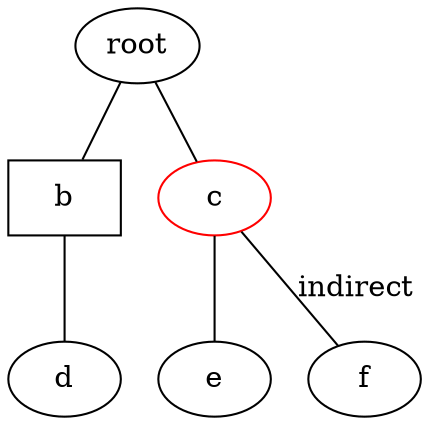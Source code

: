 graph example {
	a [label="root"]
	b [shape="box"]
	c [color="red"]
	
	a -- b -- d
	a -- c -- e
	c -- f [label="indirect"]
}
